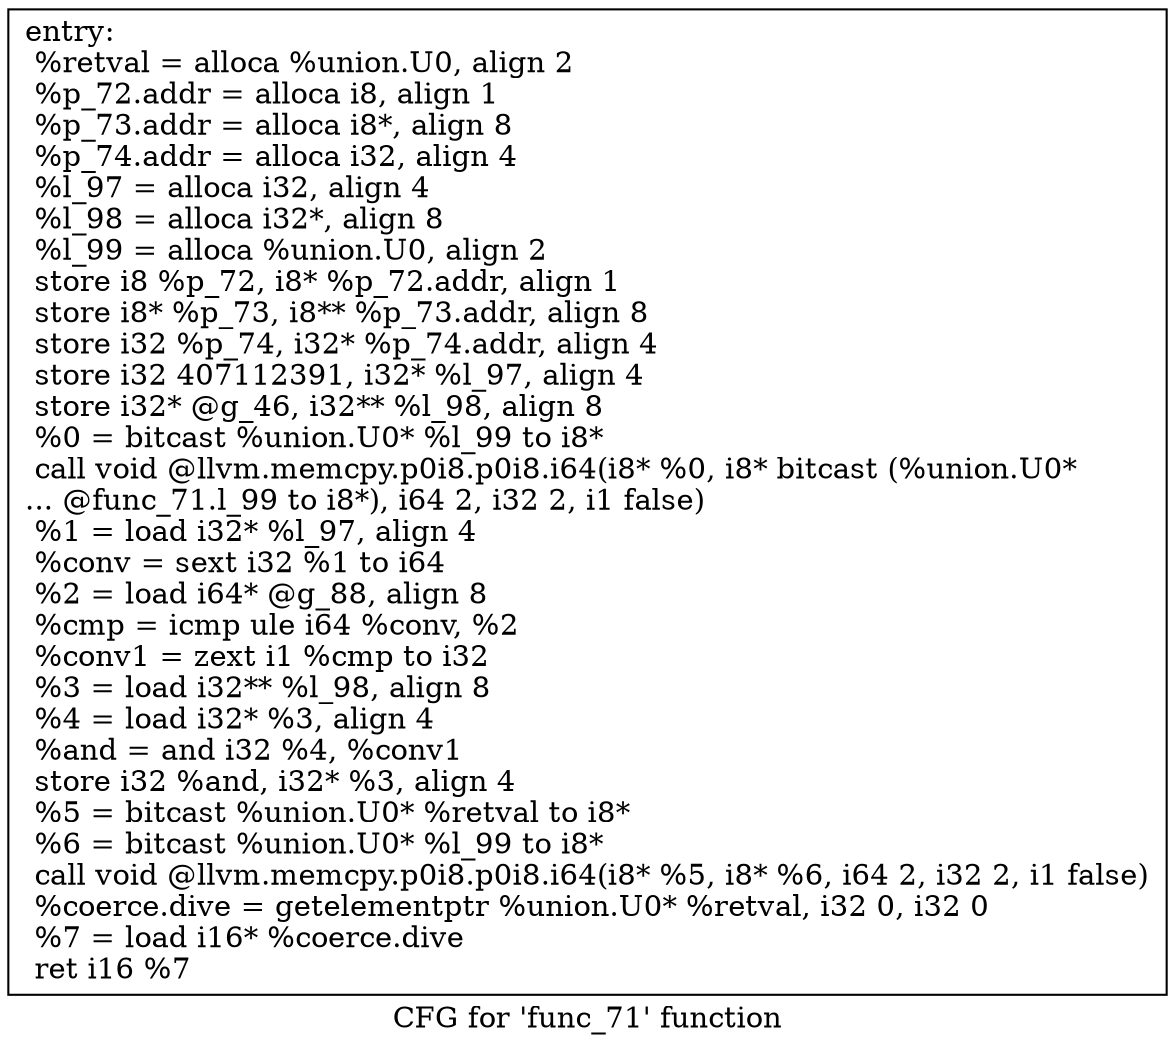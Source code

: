 digraph "CFG for 'func_71' function" {
	label="CFG for 'func_71' function";

	Node0xa42fb98 [shape=record,label="{entry:\l  %retval = alloca %union.U0, align 2\l  %p_72.addr = alloca i8, align 1\l  %p_73.addr = alloca i8*, align 8\l  %p_74.addr = alloca i32, align 4\l  %l_97 = alloca i32, align 4\l  %l_98 = alloca i32*, align 8\l  %l_99 = alloca %union.U0, align 2\l  store i8 %p_72, i8* %p_72.addr, align 1\l  store i8* %p_73, i8** %p_73.addr, align 8\l  store i32 %p_74, i32* %p_74.addr, align 4\l  store i32 407112391, i32* %l_97, align 4\l  store i32* @g_46, i32** %l_98, align 8\l  %0 = bitcast %union.U0* %l_99 to i8*\l  call void @llvm.memcpy.p0i8.p0i8.i64(i8* %0, i8* bitcast (%union.U0*\l... @func_71.l_99 to i8*), i64 2, i32 2, i1 false)\l  %1 = load i32* %l_97, align 4\l  %conv = sext i32 %1 to i64\l  %2 = load i64* @g_88, align 8\l  %cmp = icmp ule i64 %conv, %2\l  %conv1 = zext i1 %cmp to i32\l  %3 = load i32** %l_98, align 8\l  %4 = load i32* %3, align 4\l  %and = and i32 %4, %conv1\l  store i32 %and, i32* %3, align 4\l  %5 = bitcast %union.U0* %retval to i8*\l  %6 = bitcast %union.U0* %l_99 to i8*\l  call void @llvm.memcpy.p0i8.p0i8.i64(i8* %5, i8* %6, i64 2, i32 2, i1 false)\l  %coerce.dive = getelementptr %union.U0* %retval, i32 0, i32 0\l  %7 = load i16* %coerce.dive\l  ret i16 %7\l}"];
}
